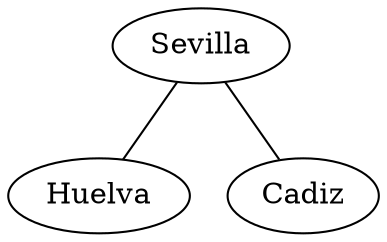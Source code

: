 strict graph G {
  1 [ label="Sevilla" ];
  2 [ label="Huelva" ];
  3 [ label="Cadiz" ];
  1 -- 2;
  1 -- 3;
}
